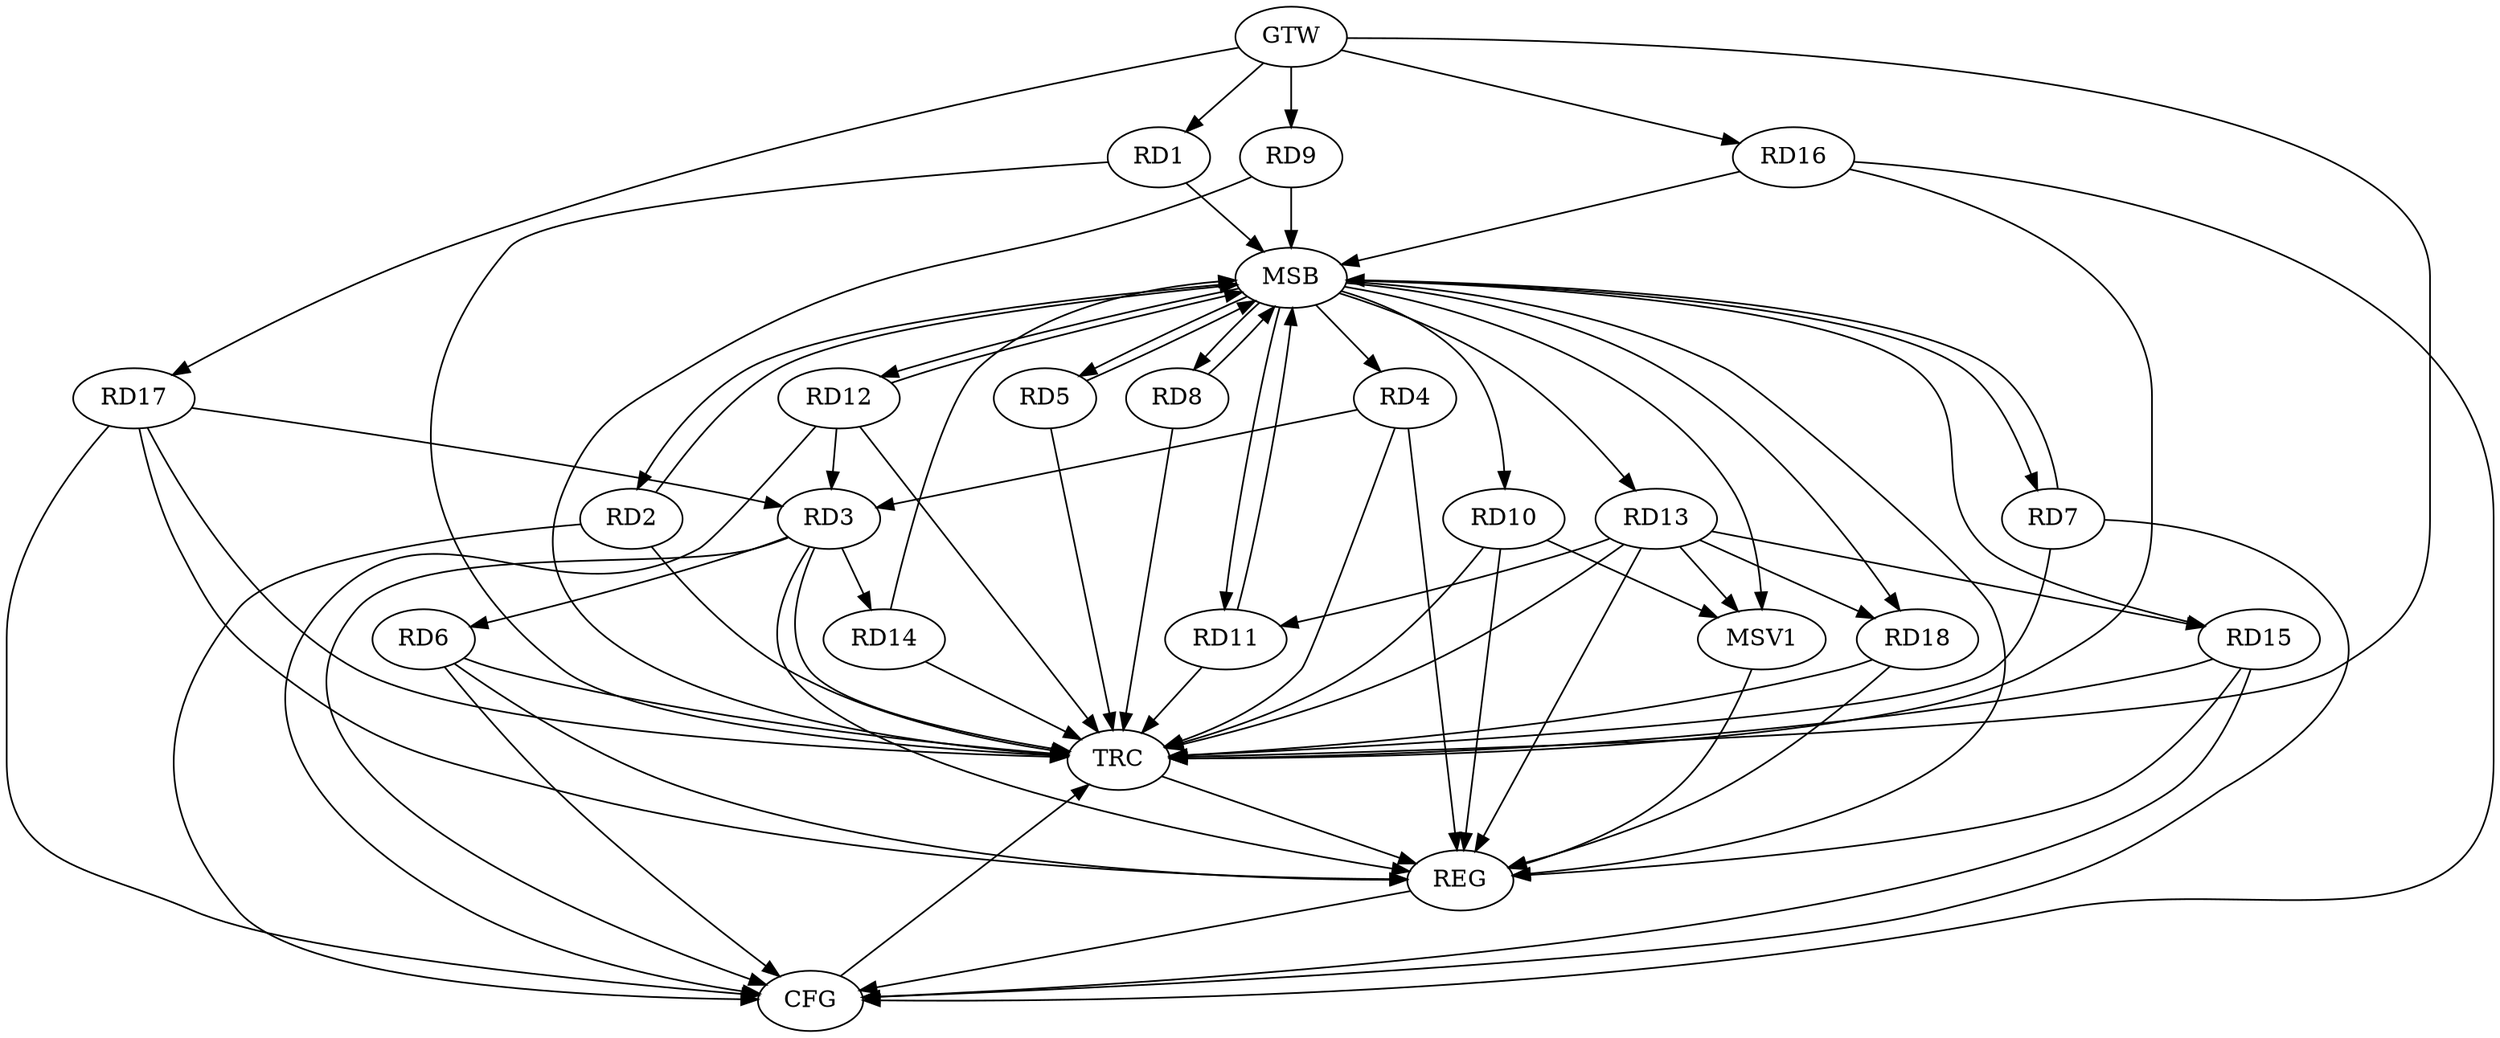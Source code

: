 strict digraph G {
  RD1 [ label="RD1" ];
  RD2 [ label="RD2" ];
  RD3 [ label="RD3" ];
  RD4 [ label="RD4" ];
  RD5 [ label="RD5" ];
  RD6 [ label="RD6" ];
  RD7 [ label="RD7" ];
  RD8 [ label="RD8" ];
  RD9 [ label="RD9" ];
  RD10 [ label="RD10" ];
  RD11 [ label="RD11" ];
  RD12 [ label="RD12" ];
  RD13 [ label="RD13" ];
  RD14 [ label="RD14" ];
  RD15 [ label="RD15" ];
  RD16 [ label="RD16" ];
  RD17 [ label="RD17" ];
  RD18 [ label="RD18" ];
  GTW [ label="GTW" ];
  REG [ label="REG" ];
  MSB [ label="MSB" ];
  CFG [ label="CFG" ];
  TRC [ label="TRC" ];
  MSV1 [ label="MSV1" ];
  RD3 -> RD6;
  RD3 -> RD14;
  RD13 -> RD11;
  RD13 -> RD15;
  RD13 -> RD18;
  GTW -> RD1;
  GTW -> RD9;
  GTW -> RD16;
  GTW -> RD17;
  RD3 -> REG;
  RD4 -> REG;
  RD6 -> REG;
  RD10 -> REG;
  RD13 -> REG;
  RD15 -> REG;
  RD17 -> REG;
  RD18 -> REG;
  RD1 -> MSB;
  MSB -> RD7;
  MSB -> RD13;
  MSB -> REG;
  RD2 -> MSB;
  MSB -> RD8;
  RD5 -> MSB;
  MSB -> RD18;
  RD7 -> MSB;
  RD8 -> MSB;
  MSB -> RD11;
  RD9 -> MSB;
  MSB -> RD15;
  RD11 -> MSB;
  MSB -> RD4;
  MSB -> RD10;
  RD12 -> MSB;
  MSB -> RD2;
  RD14 -> MSB;
  MSB -> RD12;
  RD16 -> MSB;
  MSB -> RD5;
  RD6 -> CFG;
  RD15 -> CFG;
  RD12 -> CFG;
  RD16 -> CFG;
  RD7 -> CFG;
  RD3 -> CFG;
  RD2 -> CFG;
  RD17 -> CFG;
  REG -> CFG;
  RD1 -> TRC;
  RD2 -> TRC;
  RD3 -> TRC;
  RD4 -> TRC;
  RD5 -> TRC;
  RD6 -> TRC;
  RD7 -> TRC;
  RD8 -> TRC;
  RD9 -> TRC;
  RD10 -> TRC;
  RD11 -> TRC;
  RD12 -> TRC;
  RD13 -> TRC;
  RD14 -> TRC;
  RD15 -> TRC;
  RD16 -> TRC;
  RD17 -> TRC;
  RD18 -> TRC;
  GTW -> TRC;
  CFG -> TRC;
  TRC -> REG;
  RD17 -> RD3;
  RD12 -> RD3;
  RD4 -> RD3;
  RD10 -> MSV1;
  RD13 -> MSV1;
  MSB -> MSV1;
  MSV1 -> REG;
}
